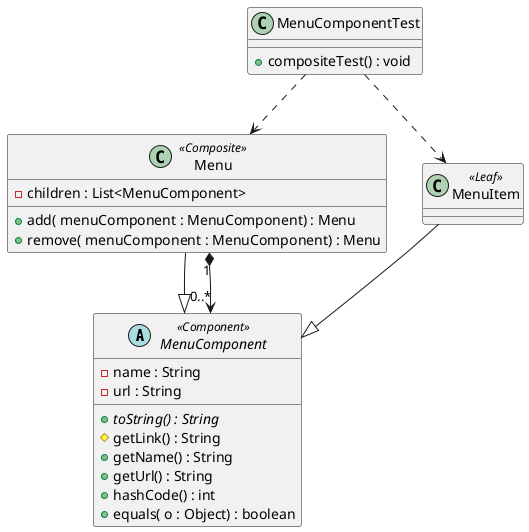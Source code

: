 @startuml

abstract class MenuComponent <<Component>> {
    - name : String
    - url : String
    + {abstract} toString() : String
    # getLink() : String
    + getName() : String
    + getUrl() : String
    + hashCode() : int
    + equals( o : Object) : boolean
}

class Menu <<Composite>> {
    - children : List<MenuComponent>
    + add( menuComponent : MenuComponent) : Menu
    + remove( menuComponent : MenuComponent) : Menu
}

class MenuItem <<Leaf>>

class MenuComponentTest {
    + compositeTest() : void
}

Menu --|> MenuComponent
Menu "1"*-->"0..*" MenuComponent
MenuItem --|> MenuComponent
MenuComponentTest ..> Menu
MenuComponentTest ..> MenuItem

@enduml